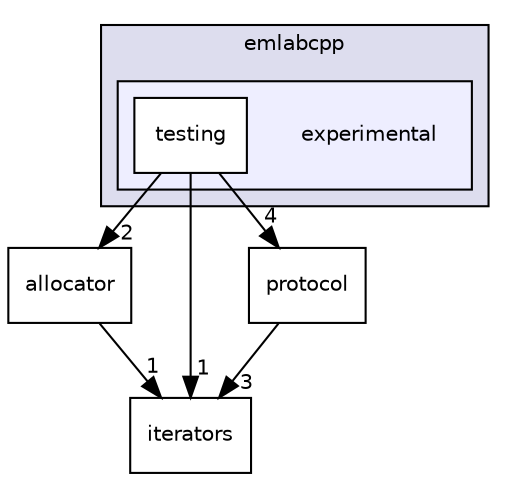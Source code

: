 digraph "include/emlabcpp/experimental" {
  compound=true
  node [ fontsize="10", fontname="Helvetica"];
  edge [ labelfontsize="10", labelfontname="Helvetica"];
  subgraph clusterdir_e401c60e573c7244dba2167ba35f72d7 {
    graph [ bgcolor="#ddddee", pencolor="black", label="emlabcpp" fontname="Helvetica", fontsize="10", URL="dir_e401c60e573c7244dba2167ba35f72d7.html"]
  subgraph clusterdir_833cf07299c67ab119396183470d94f1 {
    graph [ bgcolor="#eeeeff", pencolor="black", label="" URL="dir_833cf07299c67ab119396183470d94f1.html"];
    dir_833cf07299c67ab119396183470d94f1 [shape=plaintext label="experimental"];
    dir_539f3c5103b46bf50615f61463de2f53 [shape=box label="testing" color="black" fillcolor="white" style="filled" URL="dir_539f3c5103b46bf50615f61463de2f53.html"];
  }
  }
  dir_52a6b55dd004b46393f33e3ff3a56c73 [shape=box label="allocator" URL="dir_52a6b55dd004b46393f33e3ff3a56c73.html"];
  dir_d23cc4b283f7681fa42a07595366cfa6 [shape=box label="iterators" URL="dir_d23cc4b283f7681fa42a07595366cfa6.html"];
  dir_d020062af5803c7b3279d0fbd1610b13 [shape=box label="protocol" URL="dir_d020062af5803c7b3279d0fbd1610b13.html"];
  dir_52a6b55dd004b46393f33e3ff3a56c73->dir_d23cc4b283f7681fa42a07595366cfa6 [headlabel="1", labeldistance=1.5 headhref="dir_000003_000008.html"];
  dir_d020062af5803c7b3279d0fbd1610b13->dir_d23cc4b283f7681fa42a07595366cfa6 [headlabel="3", labeldistance=1.5 headhref="dir_000006_000008.html"];
  dir_539f3c5103b46bf50615f61463de2f53->dir_52a6b55dd004b46393f33e3ff3a56c73 [headlabel="2", labeldistance=1.5 headhref="dir_000005_000003.html"];
  dir_539f3c5103b46bf50615f61463de2f53->dir_d23cc4b283f7681fa42a07595366cfa6 [headlabel="1", labeldistance=1.5 headhref="dir_000005_000008.html"];
  dir_539f3c5103b46bf50615f61463de2f53->dir_d020062af5803c7b3279d0fbd1610b13 [headlabel="4", labeldistance=1.5 headhref="dir_000005_000006.html"];
}
